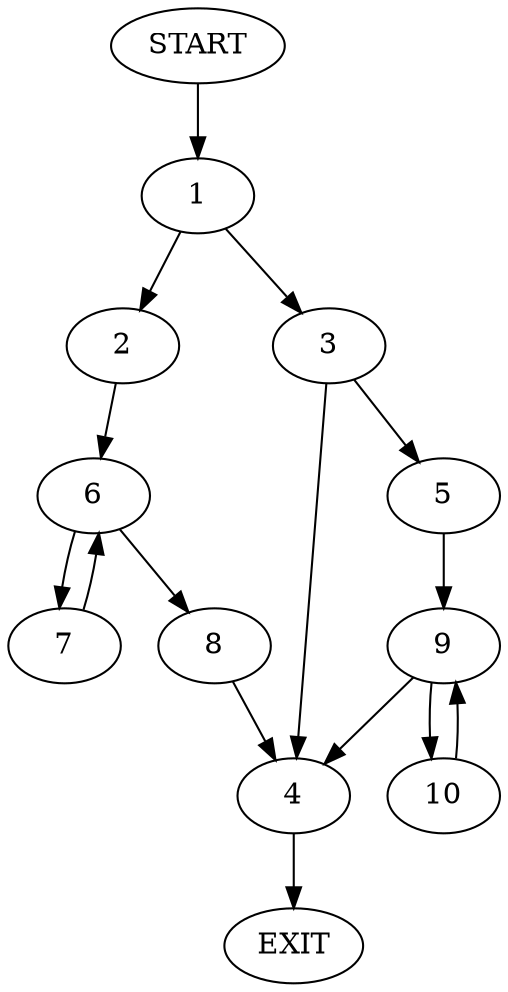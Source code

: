 digraph {
0 [label="START"]
11 [label="EXIT"]
0 -> 1
1 -> 2
1 -> 3
3 -> 4
3 -> 5
2 -> 6
6 -> 7
6 -> 8
8 -> 4
7 -> 6
4 -> 11
5 -> 9
9 -> 10
9 -> 4
10 -> 9
}
